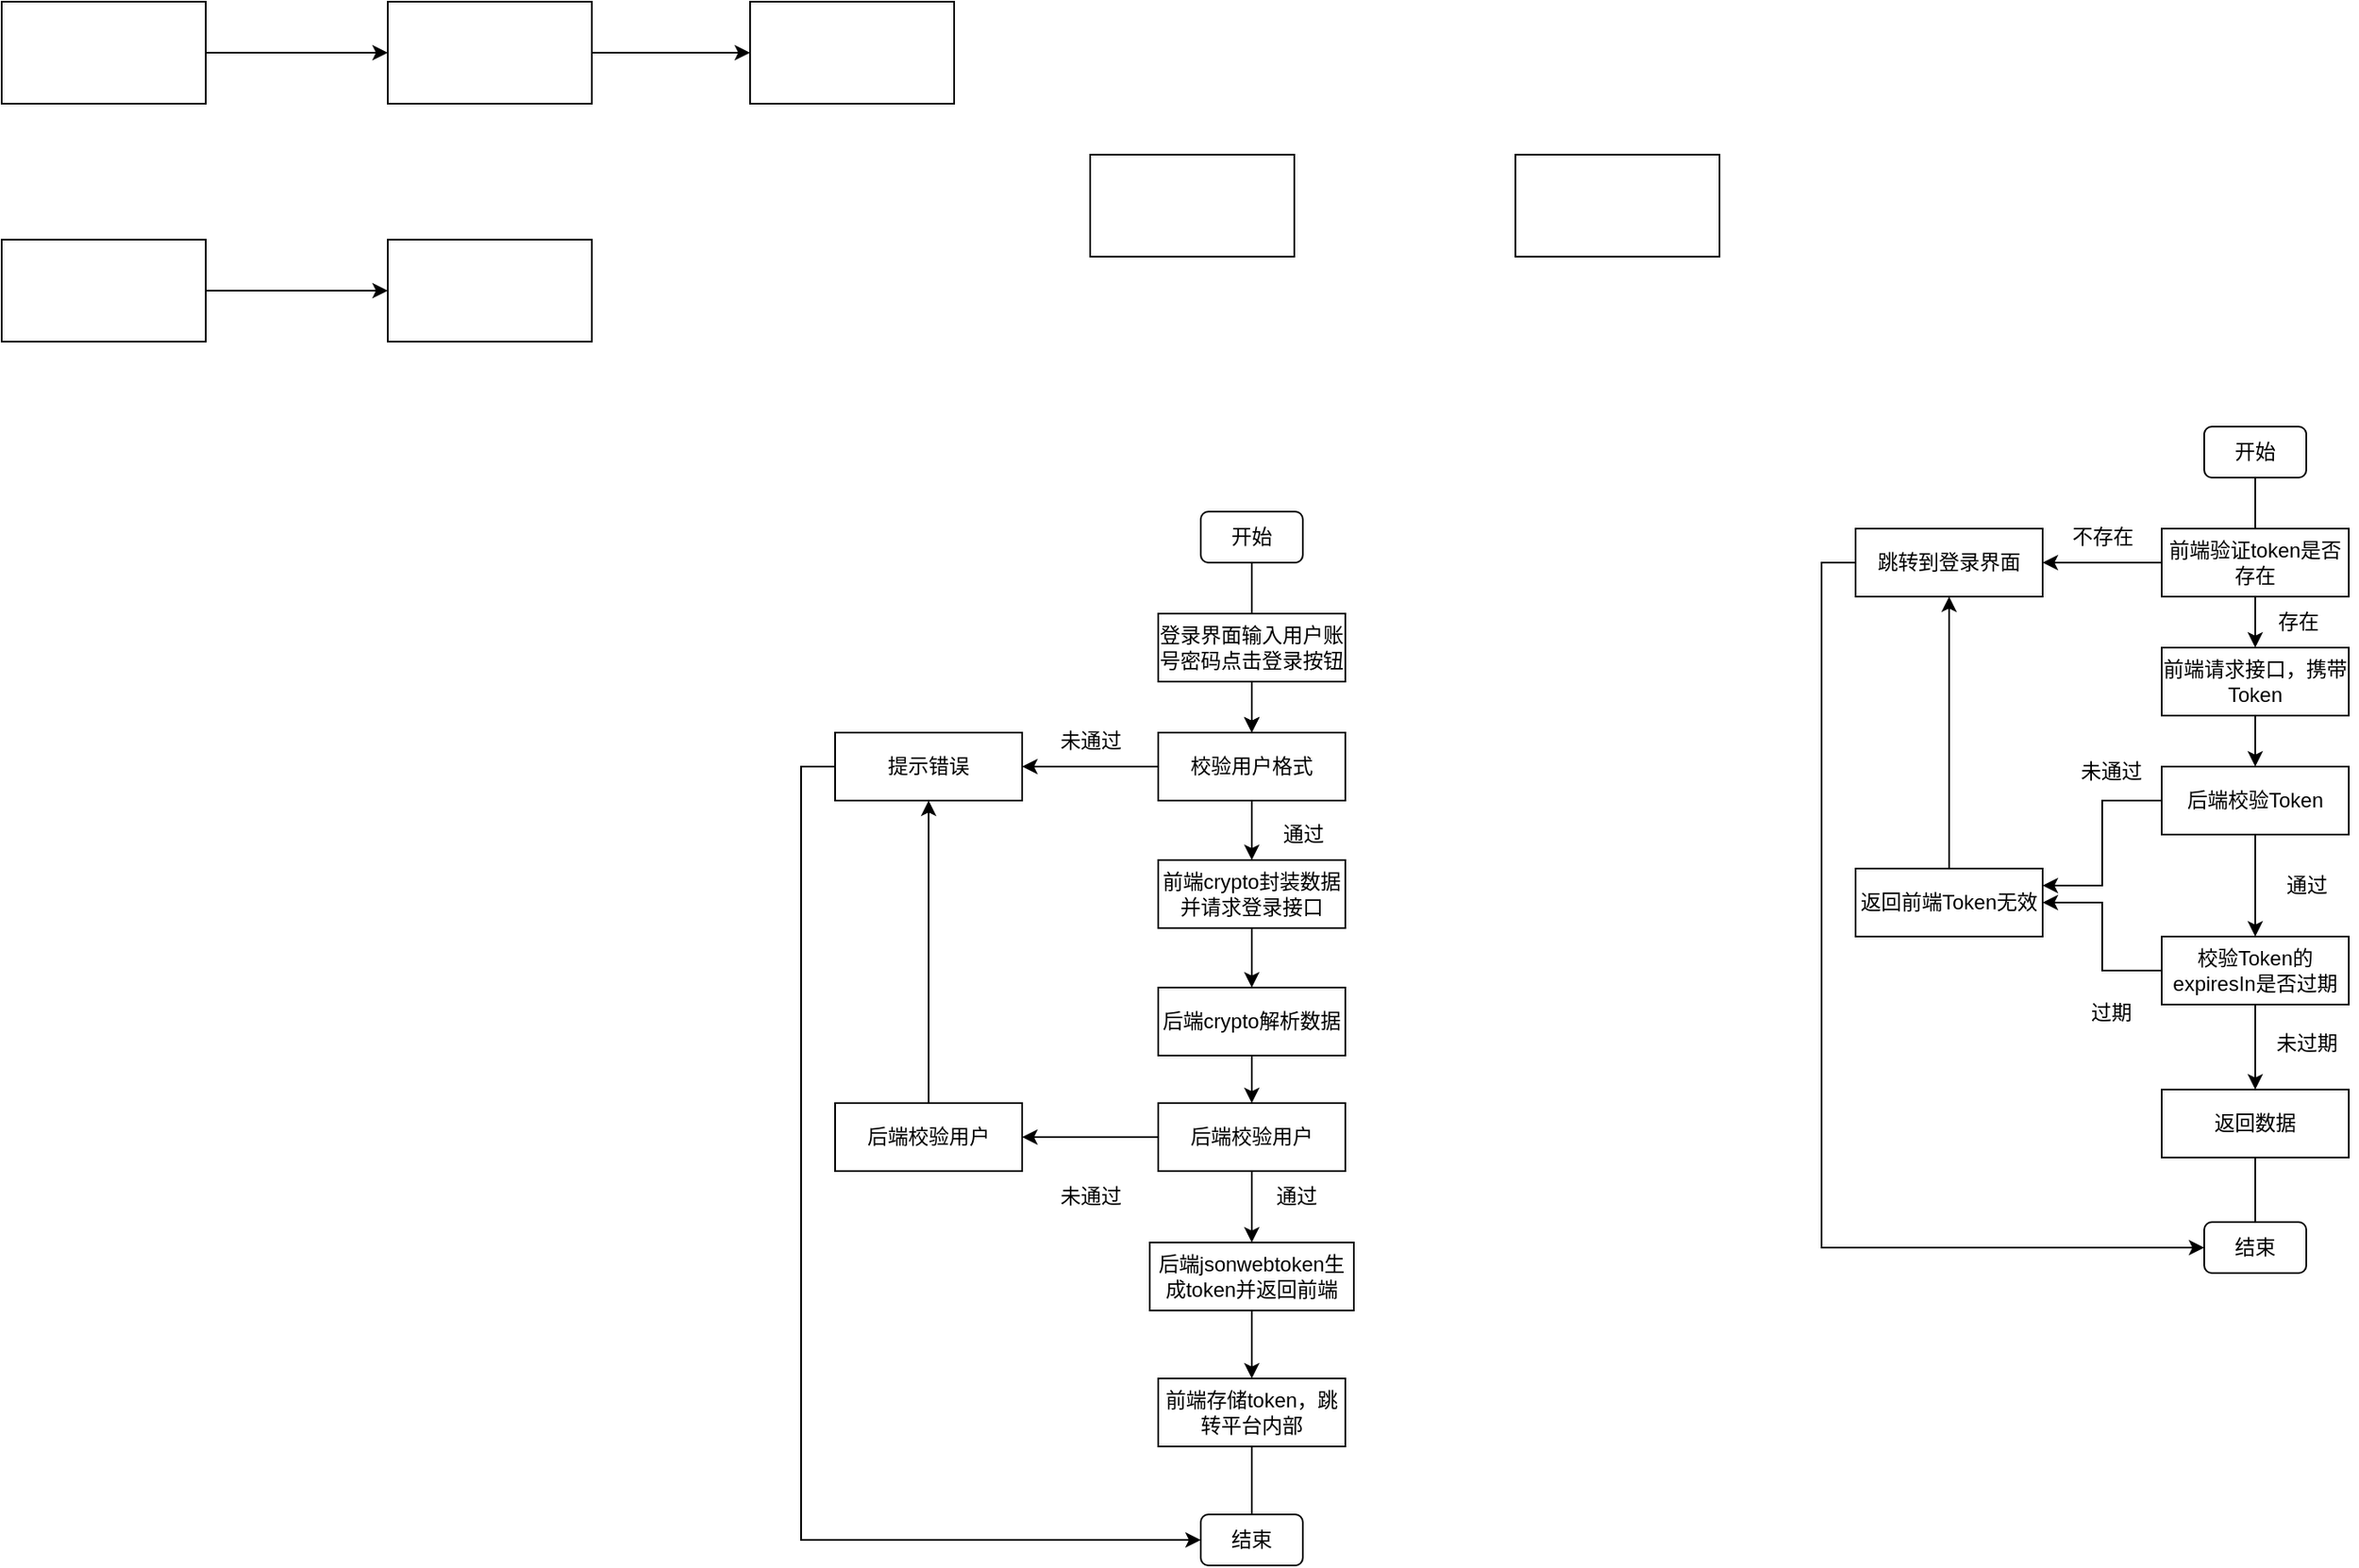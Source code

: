 <mxfile version="23.1.1" type="github">
  <diagram name="第 1 页" id="lP-zoGvPF34fVr40256u">
    <mxGraphModel dx="2295" dy="763" grid="1" gridSize="10" guides="1" tooltips="1" connect="1" arrows="1" fold="1" page="1" pageScale="1" pageWidth="827" pageHeight="1169" math="0" shadow="0">
      <root>
        <mxCell id="0" />
        <mxCell id="1" parent="0" />
        <mxCell id="g51ZoofxoQrhvGVgscI5-42" value="" style="edgeStyle=orthogonalEdgeStyle;rounded=0;orthogonalLoop=1;jettySize=auto;html=1;" parent="1" source="g51ZoofxoQrhvGVgscI5-8" target="g51ZoofxoQrhvGVgscI5-19" edge="1">
          <mxGeometry relative="1" as="geometry" />
        </mxCell>
        <mxCell id="g51ZoofxoQrhvGVgscI5-8" value="开始" style="rounded=1;whiteSpace=wrap;html=1;" parent="1" vertex="1">
          <mxGeometry x="65" y="380" width="60" height="30" as="geometry" />
        </mxCell>
        <mxCell id="g51ZoofxoQrhvGVgscI5-20" value="" style="edgeStyle=orthogonalEdgeStyle;rounded=0;orthogonalLoop=1;jettySize=auto;html=1;" parent="1" source="g51ZoofxoQrhvGVgscI5-18" target="g51ZoofxoQrhvGVgscI5-19" edge="1">
          <mxGeometry relative="1" as="geometry" />
        </mxCell>
        <mxCell id="g51ZoofxoQrhvGVgscI5-18" value="登录界面输入用户账号密码点击登录按钮" style="rounded=0;whiteSpace=wrap;html=1;" parent="1" vertex="1">
          <mxGeometry x="40" y="440" width="110" height="40" as="geometry" />
        </mxCell>
        <mxCell id="g51ZoofxoQrhvGVgscI5-23" value="" style="edgeStyle=orthogonalEdgeStyle;rounded=0;orthogonalLoop=1;jettySize=auto;html=1;" parent="1" source="g51ZoofxoQrhvGVgscI5-19" target="g51ZoofxoQrhvGVgscI5-22" edge="1">
          <mxGeometry relative="1" as="geometry" />
        </mxCell>
        <mxCell id="g51ZoofxoQrhvGVgscI5-26" value="" style="edgeStyle=orthogonalEdgeStyle;rounded=0;orthogonalLoop=1;jettySize=auto;html=1;" parent="1" source="g51ZoofxoQrhvGVgscI5-19" target="g51ZoofxoQrhvGVgscI5-25" edge="1">
          <mxGeometry relative="1" as="geometry" />
        </mxCell>
        <mxCell id="g51ZoofxoQrhvGVgscI5-19" value="校验用户格式" style="rounded=0;whiteSpace=wrap;html=1;" parent="1" vertex="1">
          <mxGeometry x="40" y="510" width="110" height="40" as="geometry" />
        </mxCell>
        <mxCell id="g51ZoofxoQrhvGVgscI5-40" style="edgeStyle=orthogonalEdgeStyle;rounded=0;orthogonalLoop=1;jettySize=auto;html=1;exitX=0;exitY=0.5;exitDx=0;exitDy=0;entryX=0;entryY=0.5;entryDx=0;entryDy=0;" parent="1" source="g51ZoofxoQrhvGVgscI5-22" target="g51ZoofxoQrhvGVgscI5-38" edge="1">
          <mxGeometry relative="1" as="geometry">
            <mxPoint x="-110" y="920" as="targetPoint" />
          </mxGeometry>
        </mxCell>
        <mxCell id="g51ZoofxoQrhvGVgscI5-22" value="提示错误" style="rounded=0;whiteSpace=wrap;html=1;" parent="1" vertex="1">
          <mxGeometry x="-150" y="510" width="110" height="40" as="geometry" />
        </mxCell>
        <mxCell id="g51ZoofxoQrhvGVgscI5-24" value="未通过" style="text;html=1;align=center;verticalAlign=middle;resizable=0;points=[];autosize=1;strokeColor=none;fillColor=none;" parent="1" vertex="1">
          <mxGeometry x="-30" y="500" width="60" height="30" as="geometry" />
        </mxCell>
        <mxCell id="g51ZoofxoQrhvGVgscI5-28" value="" style="edgeStyle=orthogonalEdgeStyle;rounded=0;orthogonalLoop=1;jettySize=auto;html=1;" parent="1" source="g51ZoofxoQrhvGVgscI5-25" target="g51ZoofxoQrhvGVgscI5-27" edge="1">
          <mxGeometry relative="1" as="geometry" />
        </mxCell>
        <mxCell id="g51ZoofxoQrhvGVgscI5-25" value="前端crypto封装数据并请求登录接口" style="rounded=0;whiteSpace=wrap;html=1;" parent="1" vertex="1">
          <mxGeometry x="40" y="585" width="110" height="40" as="geometry" />
        </mxCell>
        <mxCell id="g51ZoofxoQrhvGVgscI5-30" value="" style="edgeStyle=orthogonalEdgeStyle;rounded=0;orthogonalLoop=1;jettySize=auto;html=1;" parent="1" source="g51ZoofxoQrhvGVgscI5-27" target="g51ZoofxoQrhvGVgscI5-29" edge="1">
          <mxGeometry relative="1" as="geometry" />
        </mxCell>
        <mxCell id="g51ZoofxoQrhvGVgscI5-27" value="后端crypto解析数据" style="rounded=0;whiteSpace=wrap;html=1;" parent="1" vertex="1">
          <mxGeometry x="40" y="660" width="110" height="40" as="geometry" />
        </mxCell>
        <mxCell id="g51ZoofxoQrhvGVgscI5-32" value="" style="edgeStyle=orthogonalEdgeStyle;rounded=0;orthogonalLoop=1;jettySize=auto;html=1;" parent="1" source="g51ZoofxoQrhvGVgscI5-29" target="g51ZoofxoQrhvGVgscI5-31" edge="1">
          <mxGeometry relative="1" as="geometry" />
        </mxCell>
        <mxCell id="g51ZoofxoQrhvGVgscI5-35" value="" style="edgeStyle=orthogonalEdgeStyle;rounded=0;orthogonalLoop=1;jettySize=auto;html=1;" parent="1" source="g51ZoofxoQrhvGVgscI5-29" target="g51ZoofxoQrhvGVgscI5-34" edge="1">
          <mxGeometry relative="1" as="geometry" />
        </mxCell>
        <mxCell id="g51ZoofxoQrhvGVgscI5-29" value="后端校验用户" style="rounded=0;whiteSpace=wrap;html=1;" parent="1" vertex="1">
          <mxGeometry x="40" y="728" width="110" height="40" as="geometry" />
        </mxCell>
        <mxCell id="g51ZoofxoQrhvGVgscI5-39" style="edgeStyle=orthogonalEdgeStyle;rounded=0;orthogonalLoop=1;jettySize=auto;html=1;exitX=0.5;exitY=0;exitDx=0;exitDy=0;entryX=0.5;entryY=1;entryDx=0;entryDy=0;" parent="1" source="g51ZoofxoQrhvGVgscI5-31" target="g51ZoofxoQrhvGVgscI5-22" edge="1">
          <mxGeometry relative="1" as="geometry" />
        </mxCell>
        <mxCell id="g51ZoofxoQrhvGVgscI5-31" value="后端校验用户" style="rounded=0;whiteSpace=wrap;html=1;" parent="1" vertex="1">
          <mxGeometry x="-150" y="728" width="110" height="40" as="geometry" />
        </mxCell>
        <mxCell id="g51ZoofxoQrhvGVgscI5-33" value="未通过" style="text;html=1;align=center;verticalAlign=middle;resizable=0;points=[];autosize=1;strokeColor=none;fillColor=none;" parent="1" vertex="1">
          <mxGeometry x="-30" y="768" width="60" height="30" as="geometry" />
        </mxCell>
        <mxCell id="g51ZoofxoQrhvGVgscI5-37" value="" style="edgeStyle=orthogonalEdgeStyle;rounded=0;orthogonalLoop=1;jettySize=auto;html=1;" parent="1" source="g51ZoofxoQrhvGVgscI5-34" target="g51ZoofxoQrhvGVgscI5-36" edge="1">
          <mxGeometry relative="1" as="geometry" />
        </mxCell>
        <mxCell id="g51ZoofxoQrhvGVgscI5-34" value="后端jsonwebtoken生成token并返回前端" style="rounded=0;whiteSpace=wrap;html=1;" parent="1" vertex="1">
          <mxGeometry x="35" y="810" width="120" height="40" as="geometry" />
        </mxCell>
        <mxCell id="g51ZoofxoQrhvGVgscI5-41" value="" style="edgeStyle=orthogonalEdgeStyle;rounded=0;orthogonalLoop=1;jettySize=auto;html=1;endArrow=none;endFill=0;" parent="1" source="g51ZoofxoQrhvGVgscI5-36" target="g51ZoofxoQrhvGVgscI5-38" edge="1">
          <mxGeometry relative="1" as="geometry" />
        </mxCell>
        <mxCell id="g51ZoofxoQrhvGVgscI5-36" value="前端存储token，跳转平台内部" style="rounded=0;whiteSpace=wrap;html=1;" parent="1" vertex="1">
          <mxGeometry x="40" y="890" width="110" height="40" as="geometry" />
        </mxCell>
        <mxCell id="g51ZoofxoQrhvGVgscI5-38" value="结束" style="rounded=1;whiteSpace=wrap;html=1;" parent="1" vertex="1">
          <mxGeometry x="65" y="970" width="60" height="30" as="geometry" />
        </mxCell>
        <mxCell id="g51ZoofxoQrhvGVgscI5-46" style="edgeStyle=orthogonalEdgeStyle;rounded=0;orthogonalLoop=1;jettySize=auto;html=1;exitX=0.5;exitY=1;exitDx=0;exitDy=0;endArrow=none;endFill=0;entryX=0.5;entryY=0;entryDx=0;entryDy=0;" parent="1" source="g51ZoofxoQrhvGVgscI5-43" target="g51ZoofxoQrhvGVgscI5-52" edge="1">
          <mxGeometry relative="1" as="geometry" />
        </mxCell>
        <mxCell id="g51ZoofxoQrhvGVgscI5-43" value="开始" style="rounded=1;whiteSpace=wrap;html=1;" parent="1" vertex="1">
          <mxGeometry x="655" y="330" width="60" height="30" as="geometry" />
        </mxCell>
        <mxCell id="g51ZoofxoQrhvGVgscI5-48" value="" style="edgeStyle=orthogonalEdgeStyle;rounded=0;orthogonalLoop=1;jettySize=auto;html=1;" parent="1" source="g51ZoofxoQrhvGVgscI5-44" target="g51ZoofxoQrhvGVgscI5-47" edge="1">
          <mxGeometry relative="1" as="geometry" />
        </mxCell>
        <mxCell id="g51ZoofxoQrhvGVgscI5-44" value="前端请求接口，携带Token" style="rounded=0;whiteSpace=wrap;html=1;" parent="1" vertex="1">
          <mxGeometry x="630" y="460" width="110" height="40" as="geometry" />
        </mxCell>
        <mxCell id="g51ZoofxoQrhvGVgscI5-60" value="" style="edgeStyle=orthogonalEdgeStyle;rounded=0;orthogonalLoop=1;jettySize=auto;html=1;" parent="1" source="g51ZoofxoQrhvGVgscI5-47" target="g51ZoofxoQrhvGVgscI5-59" edge="1">
          <mxGeometry relative="1" as="geometry" />
        </mxCell>
        <mxCell id="g51ZoofxoQrhvGVgscI5-64" style="edgeStyle=orthogonalEdgeStyle;rounded=0;orthogonalLoop=1;jettySize=auto;html=1;exitX=0;exitY=0.5;exitDx=0;exitDy=0;entryX=1;entryY=0.25;entryDx=0;entryDy=0;" parent="1" source="g51ZoofxoQrhvGVgscI5-47" target="g51ZoofxoQrhvGVgscI5-49" edge="1">
          <mxGeometry relative="1" as="geometry" />
        </mxCell>
        <mxCell id="g51ZoofxoQrhvGVgscI5-47" value="后端校验Token" style="rounded=0;whiteSpace=wrap;html=1;" parent="1" vertex="1">
          <mxGeometry x="630" y="530" width="110" height="40" as="geometry" />
        </mxCell>
        <mxCell id="g51ZoofxoQrhvGVgscI5-58" style="edgeStyle=orthogonalEdgeStyle;rounded=0;orthogonalLoop=1;jettySize=auto;html=1;exitX=0.5;exitY=0;exitDx=0;exitDy=0;" parent="1" source="g51ZoofxoQrhvGVgscI5-49" target="g51ZoofxoQrhvGVgscI5-54" edge="1">
          <mxGeometry relative="1" as="geometry" />
        </mxCell>
        <mxCell id="g51ZoofxoQrhvGVgscI5-49" value="返回前端Token无效" style="rounded=0;whiteSpace=wrap;html=1;" parent="1" vertex="1">
          <mxGeometry x="450" y="590" width="110" height="40" as="geometry" />
        </mxCell>
        <mxCell id="g51ZoofxoQrhvGVgscI5-53" style="edgeStyle=orthogonalEdgeStyle;rounded=0;orthogonalLoop=1;jettySize=auto;html=1;exitX=0.5;exitY=1;exitDx=0;exitDy=0;" parent="1" source="g51ZoofxoQrhvGVgscI5-52" target="g51ZoofxoQrhvGVgscI5-44" edge="1">
          <mxGeometry relative="1" as="geometry" />
        </mxCell>
        <mxCell id="g51ZoofxoQrhvGVgscI5-55" value="" style="edgeStyle=orthogonalEdgeStyle;rounded=0;orthogonalLoop=1;jettySize=auto;html=1;" parent="1" source="g51ZoofxoQrhvGVgscI5-52" target="g51ZoofxoQrhvGVgscI5-54" edge="1">
          <mxGeometry relative="1" as="geometry" />
        </mxCell>
        <mxCell id="g51ZoofxoQrhvGVgscI5-52" value="前端验证token是否存在" style="rounded=0;whiteSpace=wrap;html=1;" parent="1" vertex="1">
          <mxGeometry x="630" y="390" width="110" height="40" as="geometry" />
        </mxCell>
        <mxCell id="g51ZoofxoQrhvGVgscI5-71" style="edgeStyle=orthogonalEdgeStyle;rounded=0;orthogonalLoop=1;jettySize=auto;html=1;exitX=0;exitY=0.5;exitDx=0;exitDy=0;entryX=0;entryY=0.5;entryDx=0;entryDy=0;" parent="1" source="g51ZoofxoQrhvGVgscI5-54" target="g51ZoofxoQrhvGVgscI5-69" edge="1">
          <mxGeometry relative="1" as="geometry" />
        </mxCell>
        <mxCell id="g51ZoofxoQrhvGVgscI5-54" value="跳转到登录界面" style="rounded=0;whiteSpace=wrap;html=1;" parent="1" vertex="1">
          <mxGeometry x="450" y="390" width="110" height="40" as="geometry" />
        </mxCell>
        <mxCell id="g51ZoofxoQrhvGVgscI5-63" style="edgeStyle=orthogonalEdgeStyle;rounded=0;orthogonalLoop=1;jettySize=auto;html=1;exitX=0;exitY=0.5;exitDx=0;exitDy=0;entryX=1;entryY=0.5;entryDx=0;entryDy=0;" parent="1" source="g51ZoofxoQrhvGVgscI5-59" target="g51ZoofxoQrhvGVgscI5-49" edge="1">
          <mxGeometry relative="1" as="geometry" />
        </mxCell>
        <mxCell id="g51ZoofxoQrhvGVgscI5-66" value="" style="edgeStyle=orthogonalEdgeStyle;rounded=0;orthogonalLoop=1;jettySize=auto;html=1;" parent="1" source="g51ZoofxoQrhvGVgscI5-59" target="g51ZoofxoQrhvGVgscI5-65" edge="1">
          <mxGeometry relative="1" as="geometry" />
        </mxCell>
        <mxCell id="g51ZoofxoQrhvGVgscI5-59" value="校验Token的expiresIn是否过期" style="rounded=0;whiteSpace=wrap;html=1;" parent="1" vertex="1">
          <mxGeometry x="630" y="630" width="110" height="40" as="geometry" />
        </mxCell>
        <mxCell id="g51ZoofxoQrhvGVgscI5-68" value="" style="edgeStyle=orthogonalEdgeStyle;rounded=0;orthogonalLoop=1;jettySize=auto;html=1;endArrow=none;endFill=0;entryX=0.5;entryY=0;entryDx=0;entryDy=0;" parent="1" source="g51ZoofxoQrhvGVgscI5-65" target="g51ZoofxoQrhvGVgscI5-69" edge="1">
          <mxGeometry relative="1" as="geometry">
            <mxPoint x="685" y="840" as="targetPoint" />
          </mxGeometry>
        </mxCell>
        <mxCell id="g51ZoofxoQrhvGVgscI5-65" value="返回数据" style="rounded=0;whiteSpace=wrap;html=1;" parent="1" vertex="1">
          <mxGeometry x="630" y="720" width="110" height="40" as="geometry" />
        </mxCell>
        <mxCell id="g51ZoofxoQrhvGVgscI5-69" value="结束" style="rounded=1;whiteSpace=wrap;html=1;" parent="1" vertex="1">
          <mxGeometry x="655" y="798" width="60" height="30" as="geometry" />
        </mxCell>
        <mxCell id="g51ZoofxoQrhvGVgscI5-72" value="未通过" style="text;html=1;align=center;verticalAlign=middle;resizable=0;points=[];autosize=1;strokeColor=none;fillColor=none;" parent="1" vertex="1">
          <mxGeometry x="570" y="518" width="60" height="30" as="geometry" />
        </mxCell>
        <mxCell id="g51ZoofxoQrhvGVgscI5-73" value="通过" style="text;html=1;align=center;verticalAlign=middle;resizable=0;points=[];autosize=1;strokeColor=none;fillColor=none;" parent="1" vertex="1">
          <mxGeometry x="690" y="585" width="50" height="30" as="geometry" />
        </mxCell>
        <mxCell id="g51ZoofxoQrhvGVgscI5-74" value="未过期" style="text;html=1;align=center;verticalAlign=middle;resizable=0;points=[];autosize=1;strokeColor=none;fillColor=none;" parent="1" vertex="1">
          <mxGeometry x="685" y="678" width="60" height="30" as="geometry" />
        </mxCell>
        <mxCell id="g51ZoofxoQrhvGVgscI5-75" value="过期" style="text;html=1;align=center;verticalAlign=middle;resizable=0;points=[];autosize=1;strokeColor=none;fillColor=none;" parent="1" vertex="1">
          <mxGeometry x="575" y="660" width="50" height="30" as="geometry" />
        </mxCell>
        <mxCell id="g51ZoofxoQrhvGVgscI5-76" value="不存在" style="text;html=1;align=center;verticalAlign=middle;resizable=0;points=[];autosize=1;strokeColor=none;fillColor=none;" parent="1" vertex="1">
          <mxGeometry x="565" y="380" width="60" height="30" as="geometry" />
        </mxCell>
        <mxCell id="g51ZoofxoQrhvGVgscI5-77" value="存在" style="text;html=1;align=center;verticalAlign=middle;resizable=0;points=[];autosize=1;strokeColor=none;fillColor=none;" parent="1" vertex="1">
          <mxGeometry x="685" y="430" width="50" height="30" as="geometry" />
        </mxCell>
        <mxCell id="g51ZoofxoQrhvGVgscI5-78" value="通过" style="text;html=1;align=center;verticalAlign=middle;resizable=0;points=[];autosize=1;strokeColor=none;fillColor=none;" parent="1" vertex="1">
          <mxGeometry x="100" y="555" width="50" height="30" as="geometry" />
        </mxCell>
        <mxCell id="g51ZoofxoQrhvGVgscI5-79" value="通过" style="text;html=1;align=center;verticalAlign=middle;resizable=0;points=[];autosize=1;strokeColor=none;fillColor=none;" parent="1" vertex="1">
          <mxGeometry x="96" y="768" width="50" height="30" as="geometry" />
        </mxCell>
        <mxCell id="xWMd8bLuzXBqRCFeMltO-9" value="" style="edgeStyle=orthogonalEdgeStyle;rounded=0;orthogonalLoop=1;jettySize=auto;html=1;" edge="1" parent="1" source="xWMd8bLuzXBqRCFeMltO-2" target="xWMd8bLuzXBqRCFeMltO-3">
          <mxGeometry relative="1" as="geometry" />
        </mxCell>
        <mxCell id="xWMd8bLuzXBqRCFeMltO-2" value="" style="rounded=0;whiteSpace=wrap;html=1;" vertex="1" parent="1">
          <mxGeometry x="-640" y="80" width="120" height="60" as="geometry" />
        </mxCell>
        <mxCell id="xWMd8bLuzXBqRCFeMltO-10" value="" style="edgeStyle=orthogonalEdgeStyle;rounded=0;orthogonalLoop=1;jettySize=auto;html=1;" edge="1" parent="1" source="xWMd8bLuzXBqRCFeMltO-3" target="xWMd8bLuzXBqRCFeMltO-6">
          <mxGeometry relative="1" as="geometry" />
        </mxCell>
        <mxCell id="xWMd8bLuzXBqRCFeMltO-3" value="" style="rounded=0;whiteSpace=wrap;html=1;" vertex="1" parent="1">
          <mxGeometry x="-413" y="80" width="120" height="60" as="geometry" />
        </mxCell>
        <mxCell id="xWMd8bLuzXBqRCFeMltO-11" value="" style="edgeStyle=orthogonalEdgeStyle;rounded=0;orthogonalLoop=1;jettySize=auto;html=1;" edge="1" parent="1" source="xWMd8bLuzXBqRCFeMltO-4" target="xWMd8bLuzXBqRCFeMltO-5">
          <mxGeometry relative="1" as="geometry" />
        </mxCell>
        <mxCell id="xWMd8bLuzXBqRCFeMltO-4" value="" style="rounded=0;whiteSpace=wrap;html=1;" vertex="1" parent="1">
          <mxGeometry x="-640" y="220" width="120" height="60" as="geometry" />
        </mxCell>
        <mxCell id="xWMd8bLuzXBqRCFeMltO-5" value="" style="rounded=0;whiteSpace=wrap;html=1;" vertex="1" parent="1">
          <mxGeometry x="-413" y="220" width="120" height="60" as="geometry" />
        </mxCell>
        <mxCell id="xWMd8bLuzXBqRCFeMltO-6" value="" style="rounded=0;whiteSpace=wrap;html=1;" vertex="1" parent="1">
          <mxGeometry x="-200" y="80" width="120" height="60" as="geometry" />
        </mxCell>
        <mxCell id="xWMd8bLuzXBqRCFeMltO-7" value="" style="rounded=0;whiteSpace=wrap;html=1;" vertex="1" parent="1">
          <mxGeometry y="170" width="120" height="60" as="geometry" />
        </mxCell>
        <mxCell id="xWMd8bLuzXBqRCFeMltO-8" value="" style="rounded=0;whiteSpace=wrap;html=1;" vertex="1" parent="1">
          <mxGeometry x="250" y="170" width="120" height="60" as="geometry" />
        </mxCell>
      </root>
    </mxGraphModel>
  </diagram>
</mxfile>
